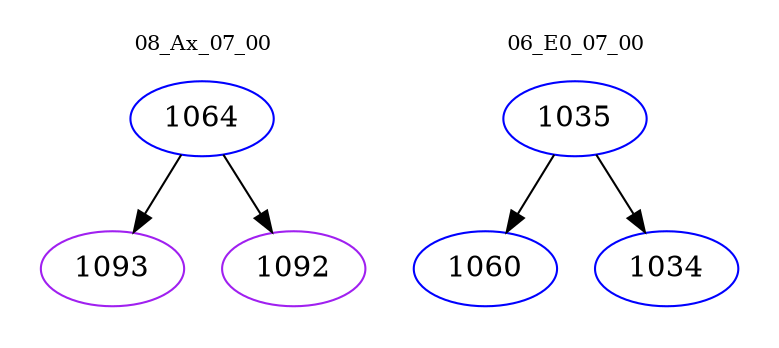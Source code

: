 digraph{
subgraph cluster_0 {
color = white
label = "08_Ax_07_00";
fontsize=10;
T0_1064 [label="1064", color="blue"]
T0_1064 -> T0_1093 [color="black"]
T0_1093 [label="1093", color="purple"]
T0_1064 -> T0_1092 [color="black"]
T0_1092 [label="1092", color="purple"]
}
subgraph cluster_1 {
color = white
label = "06_E0_07_00";
fontsize=10;
T1_1035 [label="1035", color="blue"]
T1_1035 -> T1_1060 [color="black"]
T1_1060 [label="1060", color="blue"]
T1_1035 -> T1_1034 [color="black"]
T1_1034 [label="1034", color="blue"]
}
}
